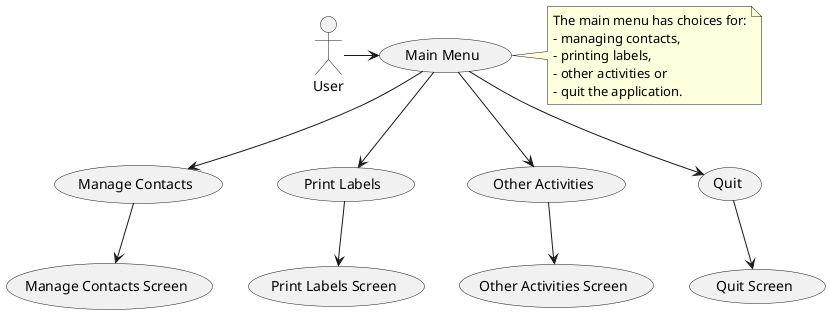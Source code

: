 @startuml
(Main Menu) as (main)
User -> (main)

(Manage Contacts) as (mc)
(main) --> (mc)

(Manage Contacts Screen) as (mcs)
(mc) --> mcs

(Print Labels) as (pl)
(main) --> (pl)

(Print Labels Screen) as (pls)
(pl) --> (pls)

(Other Activities) as (oa)
(main) --> (oa)

(Other Activities Screen) as (oas)
(oa) --> (oas)

(Quit) as (q)
(main) --> (q)

(Quit Screen) as (qs)
(q) --> (qs)

note right of (main)
The main menu has choices for:
- managing contacts,
- printing labels,
- other activities or
- quit the application.
end note

@enduml










note "User has filled, sealed\n and labeled a box." as N2
(Checkin) .. N2

note as N3
Labels include a QR code, the product, year of expiration and
optionally the part of the year (e.g. quarter it expires)
end note
N2 .. N3

N3 ..(Use)
